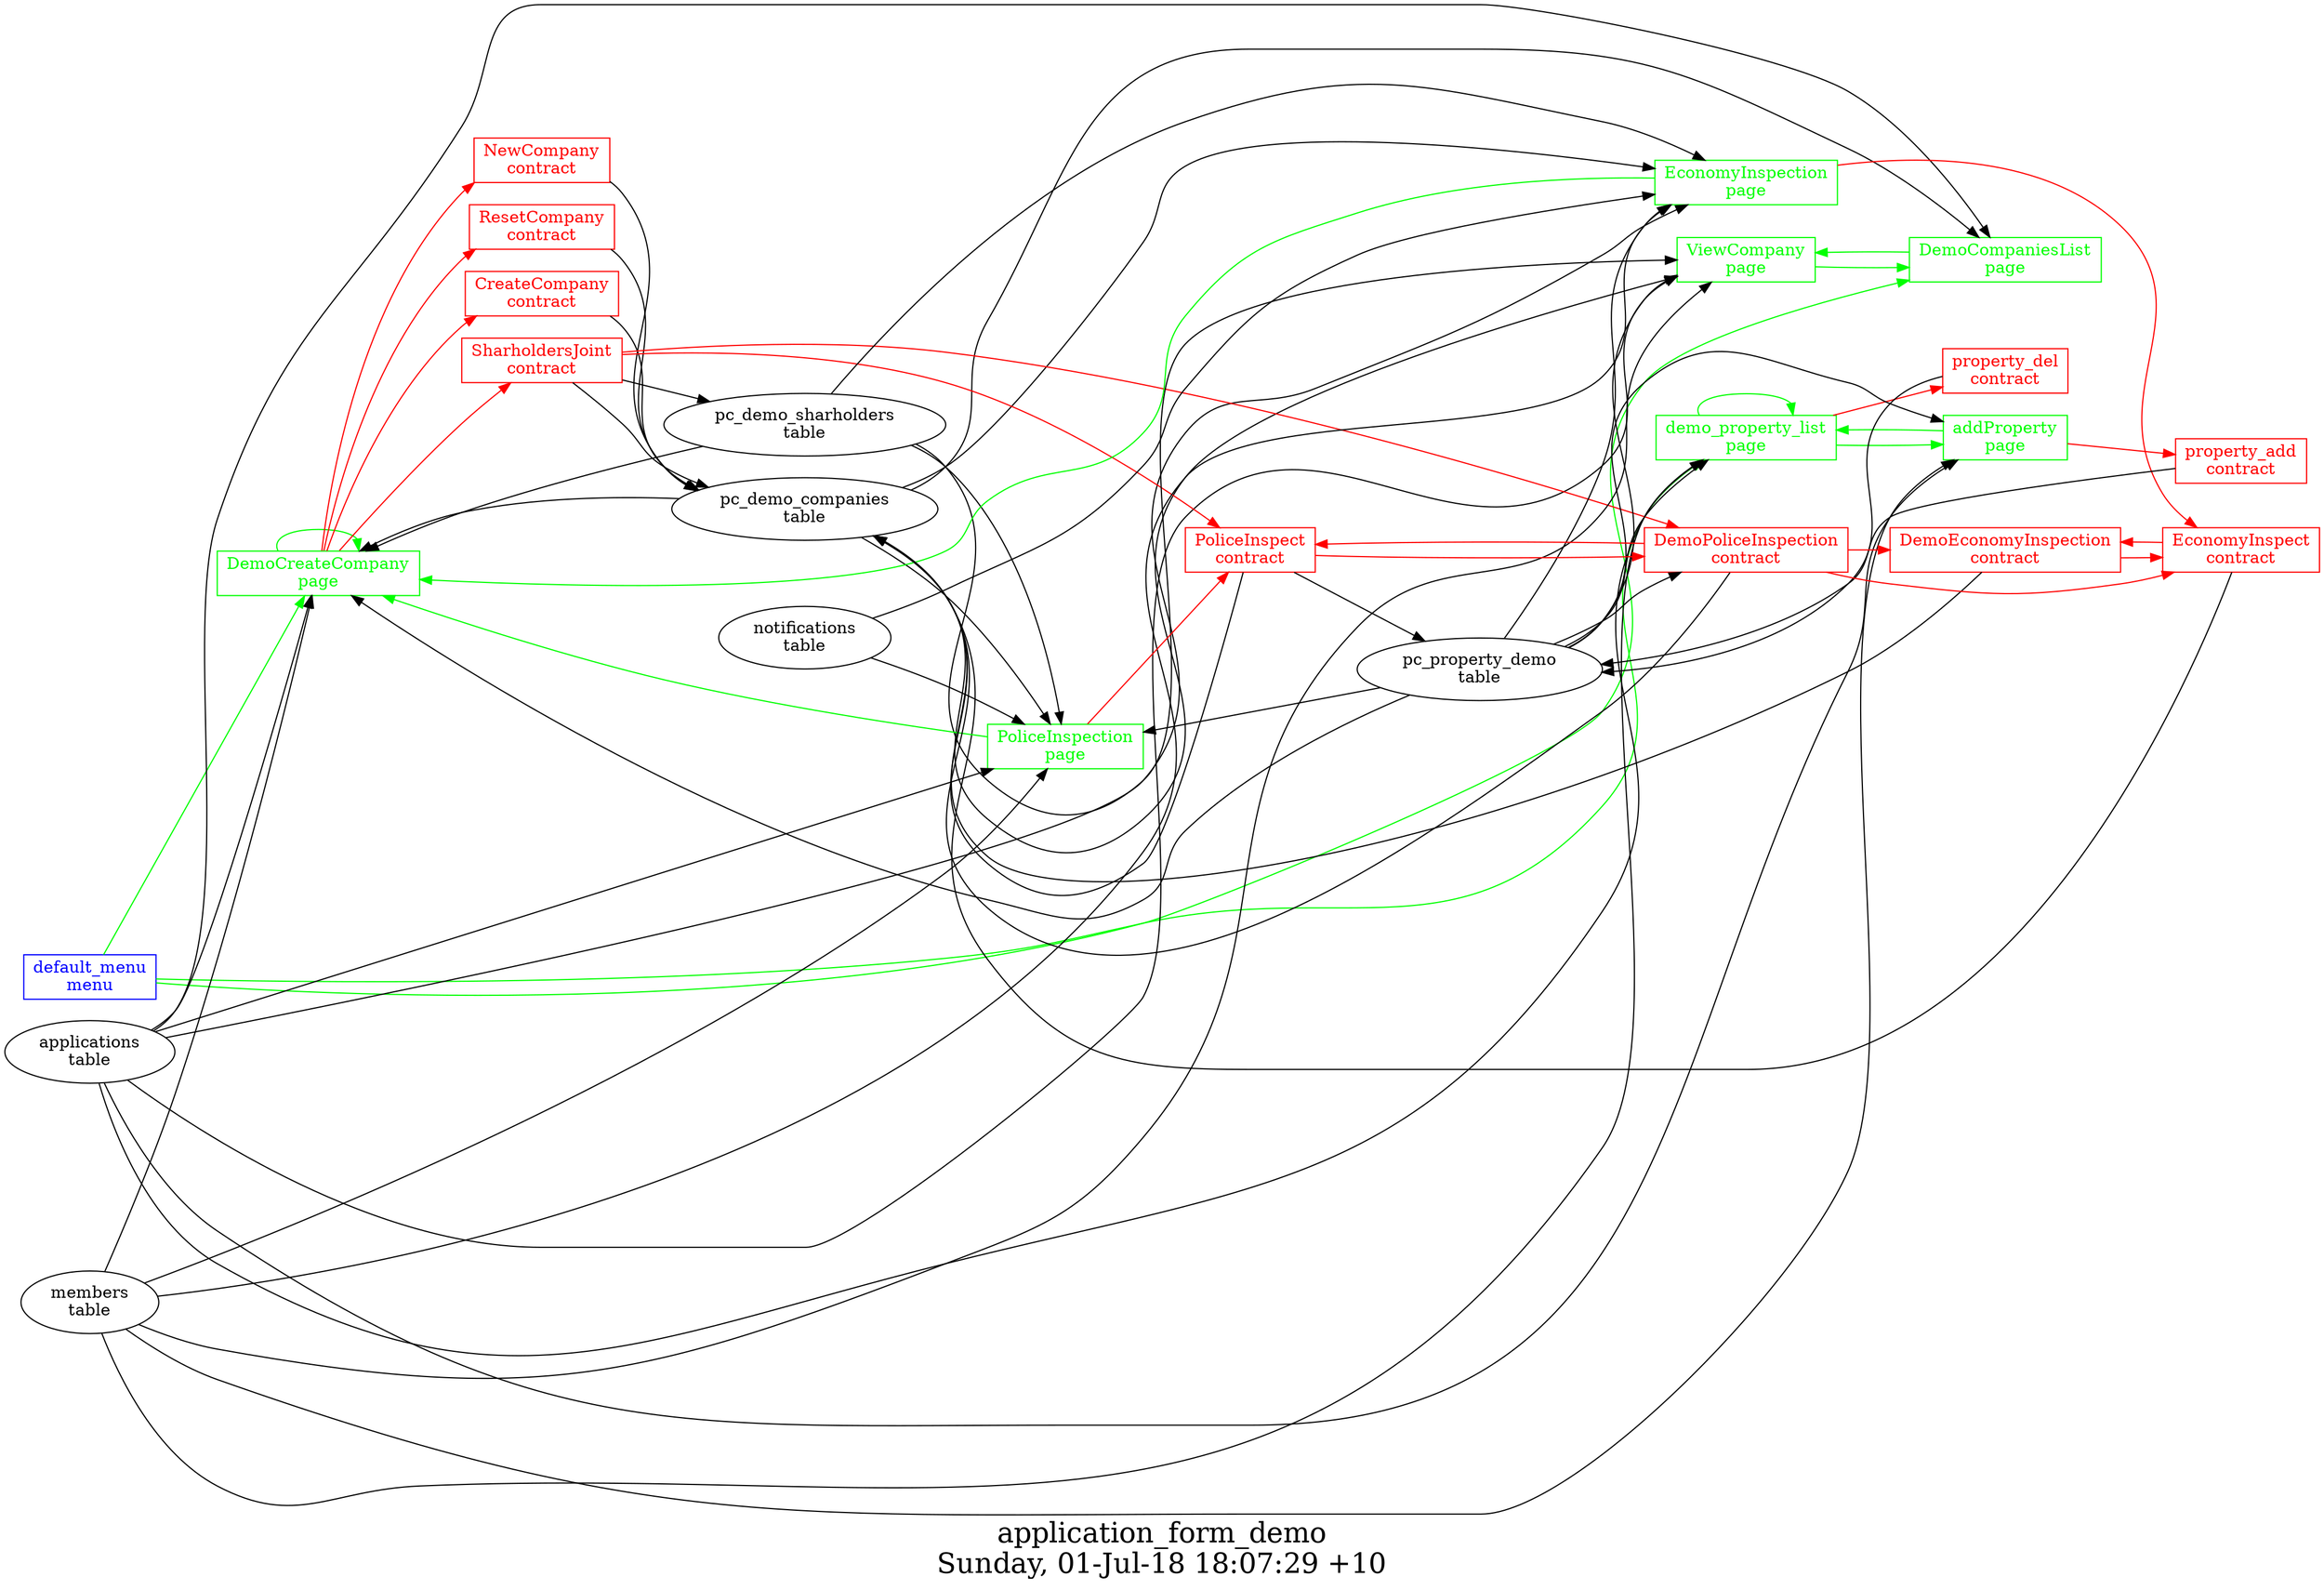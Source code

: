 digraph G {
fontsize="24";
label="application_form_demo\nSunday, 01-Jul-18 18:07:29 +10";
nojustify=true;
ordering=out;
rankdir=LR;
size="30";
"default_menu\nmenu" -> "DemoCreateCompany\npage"  [ color=green ]
"default_menu\nmenu" -> "demo_property_list\npage"  [ color=green ]
"default_menu\nmenu" -> "DemoCompaniesList\npage"  [ color=green ]
"default_menu\nmenu" [color=blue, fontcolor=blue, group=menus, shape=record];
"pc_demo_companies\ntable" -> "DemoCompaniesList\npage"
"applications\ntable" -> "DemoCompaniesList\npage"
"DemoCompaniesList\npage" -> "ViewCompany\npage"  [ color=green ]
"DemoCompaniesList\npage" [color=green, fontcolor=green, group=pages, shape=record];
"DemoCreateCompany\npage" -> "NewCompany\ncontract"  [ color=red ]
"DemoCreateCompany\npage" -> "ResetCompany\ncontract"  [ color=red ]
"DemoCreateCompany\npage" -> "CreateCompany\ncontract"  [ color=red ]
"DemoCreateCompany\npage" -> "SharholdersJoint\ncontract"  [ color=red ]
"applications\ntable" -> "DemoCreateCompany\npage"
"pc_demo_companies\ntable" -> "DemoCreateCompany\npage"
"members\ntable" -> "DemoCreateCompany\npage"
"pc_demo_sharholders\ntable" -> "DemoCreateCompany\npage"
"pc_property_demo\ntable" -> "DemoCreateCompany\npage"
"DemoCreateCompany\npage" -> "DemoCreateCompany\npage"  [ color=green ]
"DemoCreateCompany\npage" [color=green, fontcolor=green, group=pages, shape=record];
"EconomyInspection\npage" -> "EconomyInspect\ncontract"  [ color=red ]
"notifications\ntable" -> "EconomyInspection\npage"
"pc_demo_companies\ntable" -> "EconomyInspection\npage"
"pc_property_demo\ntable" -> "EconomyInspection\npage"
"applications\ntable" -> "EconomyInspection\npage"
"pc_demo_sharholders\ntable" -> "EconomyInspection\npage"
"members\ntable" -> "EconomyInspection\npage"
"EconomyInspection\npage" -> "DemoCreateCompany\npage"  [ color=green ]
"EconomyInspection\npage" [color=green, fontcolor=green, group=pages, shape=record];
"PoliceInspection\npage" -> "PoliceInspect\ncontract"  [ color=red ]
"notifications\ntable" -> "PoliceInspection\npage"
"pc_demo_companies\ntable" -> "PoliceInspection\npage"
"pc_property_demo\ntable" -> "PoliceInspection\npage"
"applications\ntable" -> "PoliceInspection\npage"
"pc_demo_sharholders\ntable" -> "PoliceInspection\npage"
"members\ntable" -> "PoliceInspection\npage"
"PoliceInspection\npage" -> "DemoCreateCompany\npage"  [ color=green ]
"PoliceInspection\npage" [color=green, fontcolor=green, group=pages, shape=record];
"pc_demo_companies\ntable" -> "ViewCompany\npage"
"pc_property_demo\ntable" -> "ViewCompany\npage"
"applications\ntable" -> "ViewCompany\npage"
"pc_demo_sharholders\ntable" -> "ViewCompany\npage"
"members\ntable" -> "ViewCompany\npage"
"ViewCompany\npage" -> "DemoCompaniesList\npage"  [ color=green ]
"ViewCompany\npage" [color=green, fontcolor=green, group=pages, shape=record];
"addProperty\npage" -> "property_add\ncontract"  [ color=red ]
"applications\ntable" -> "addProperty\npage"
"pc_property_demo\ntable" -> "addProperty\npage"
"members\ntable" -> "addProperty\npage"
"addProperty\npage" -> "demo_property_list\npage"  [ color=green ]
"addProperty\npage" [color=green, fontcolor=green, group=pages, shape=record];
"demo_property_list\npage" -> "property_del\ncontract"  [ color=red ]
"pc_property_demo\ntable" -> "demo_property_list\npage"
"applications\ntable" -> "demo_property_list\npage"
"members\ntable" -> "demo_property_list\npage"
"demo_property_list\npage" -> "demo_property_list\npage"  [ color=green ]
"demo_property_list\npage" -> "addProperty\npage"  [ color=green ]
"demo_property_list\npage" [color=green, fontcolor=green, group=pages, shape=record];
"CreateCompany\ncontract" -> "pc_demo_companies\ntable"  [ color="" ]
"CreateCompany\ncontract" [color=red, fontcolor=red, group=contracts, shape=record];
"DemoEconomyInspection\ncontract" -> "EconomyInspect\ncontract"  [ color=red ]
"DemoEconomyInspection\ncontract" -> "pc_demo_companies\ntable"  [ color="" ]
"DemoEconomyInspection\ncontract" [color=red, fontcolor=red, group=contracts, shape=record];
"DemoPoliceInspection\ncontract" -> "DemoEconomyInspection\ncontract"  [ color=red ]
"DemoPoliceInspection\ncontract" -> "EconomyInspect\ncontract"  [ color=red ]
"DemoPoliceInspection\ncontract" -> "PoliceInspect\ncontract"  [ color=red ]
"DemoPoliceInspection\ncontract" -> "pc_demo_companies\ntable"  [ color="" ]
"pc_property_demo\ntable" -> "DemoPoliceInspection\ncontract"
"DemoPoliceInspection\ncontract" [color=red, fontcolor=red, group=contracts, shape=record];
"EconomyInspect\ncontract" -> "DemoEconomyInspection\ncontract"  [ color=red ]
"EconomyInspect\ncontract" -> "pc_demo_companies\ntable"  [ color="" ]
"EconomyInspect\ncontract" [color=red, fontcolor=red, group=contracts, shape=record];
"NewCompany\ncontract" -> "pc_demo_companies\ntable"  [ color="" ]
"NewCompany\ncontract" [color=red, fontcolor=red, group=contracts, shape=record];
"PoliceInspect\ncontract" -> "DemoPoliceInspection\ncontract"  [ color=red ]
"PoliceInspect\ncontract" -> "pc_demo_companies\ntable"  [ color="" ]
"PoliceInspect\ncontract" -> "pc_property_demo\ntable"  [ color="" ]
"PoliceInspect\ncontract" [color=red, fontcolor=red, group=contracts, shape=record];
"ResetCompany\ncontract" -> "pc_demo_companies\ntable"  [ color="" ]
"ResetCompany\ncontract" [color=red, fontcolor=red, group=contracts, shape=record];
"SharholdersJoint\ncontract" -> "DemoPoliceInspection\ncontract"  [ color=red ]
"SharholdersJoint\ncontract" -> "PoliceInspect\ncontract"  [ color=red ]
"SharholdersJoint\ncontract" -> "pc_demo_sharholders\ntable"  [ color="" ]
"SharholdersJoint\ncontract" -> "pc_demo_companies\ntable"  [ color="" ]
"SharholdersJoint\ncontract" [color=red, fontcolor=red, group=contracts, shape=record];
"property_add\ncontract" -> "pc_property_demo\ntable"  [ color="" ]
"property_add\ncontract" [color=red, fontcolor=red, group=contracts, shape=record];
"property_del\ncontract" -> "pc_property_demo\ntable"  [ color="" ]
"property_del\ncontract" [color=red, fontcolor=red, group=contracts, shape=record];
"pc_demo_companies\ntable" [color="", fontcolor="", group=tables, shape=""];
"pc_demo_sharholders\ntable" [color="", fontcolor="", group=tables, shape=""];
"pc_property_demo\ntable" [color="", fontcolor="", group=tables, shape=""];
}
